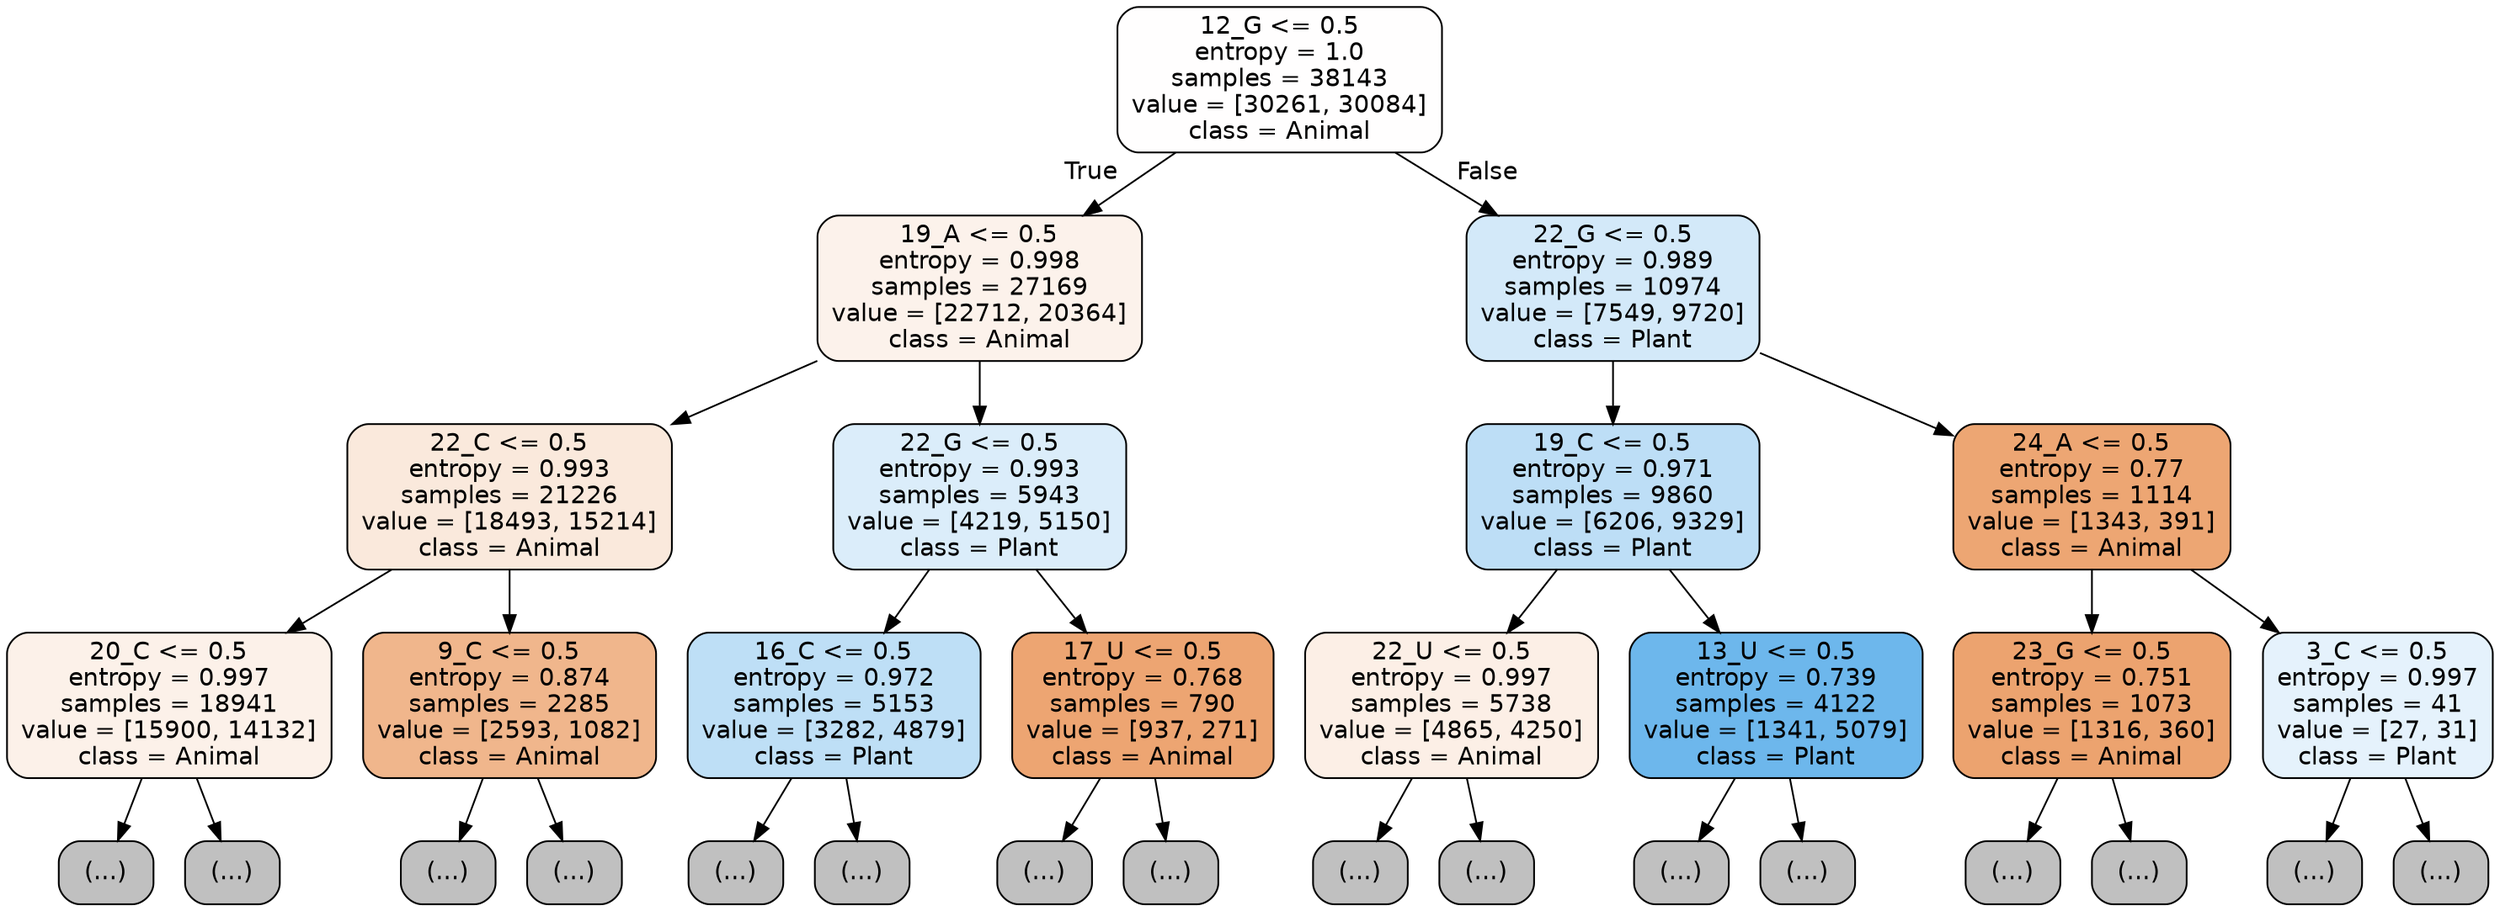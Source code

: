 digraph Tree {
node [shape=box, style="filled, rounded", color="black", fontname="helvetica"] ;
edge [fontname="helvetica"] ;
0 [label="12_G <= 0.5\nentropy = 1.0\nsamples = 38143\nvalue = [30261, 30084]\nclass = Animal", fillcolor="#fffefe"] ;
1 [label="19_A <= 0.5\nentropy = 0.998\nsamples = 27169\nvalue = [22712, 20364]\nclass = Animal", fillcolor="#fcf2eb"] ;
0 -> 1 [labeldistance=2.5, labelangle=45, headlabel="True"] ;
2 [label="22_C <= 0.5\nentropy = 0.993\nsamples = 21226\nvalue = [18493, 15214]\nclass = Animal", fillcolor="#fae9dc"] ;
1 -> 2 ;
3 [label="20_C <= 0.5\nentropy = 0.997\nsamples = 18941\nvalue = [15900, 14132]\nclass = Animal", fillcolor="#fcf1e9"] ;
2 -> 3 ;
4 [label="(...)", fillcolor="#C0C0C0"] ;
3 -> 4 ;
6481 [label="(...)", fillcolor="#C0C0C0"] ;
3 -> 6481 ;
8452 [label="9_C <= 0.5\nentropy = 0.874\nsamples = 2285\nvalue = [2593, 1082]\nclass = Animal", fillcolor="#f0b68c"] ;
2 -> 8452 ;
8453 [label="(...)", fillcolor="#C0C0C0"] ;
8452 -> 8453 ;
9310 [label="(...)", fillcolor="#C0C0C0"] ;
8452 -> 9310 ;
9571 [label="22_G <= 0.5\nentropy = 0.993\nsamples = 5943\nvalue = [4219, 5150]\nclass = Plant", fillcolor="#dbedfa"] ;
1 -> 9571 ;
9572 [label="16_C <= 0.5\nentropy = 0.972\nsamples = 5153\nvalue = [3282, 4879]\nclass = Plant", fillcolor="#bedff6"] ;
9571 -> 9572 ;
9573 [label="(...)", fillcolor="#C0C0C0"] ;
9572 -> 9573 ;
11552 [label="(...)", fillcolor="#C0C0C0"] ;
9572 -> 11552 ;
12125 [label="17_U <= 0.5\nentropy = 0.768\nsamples = 790\nvalue = [937, 271]\nclass = Animal", fillcolor="#eda572"] ;
9571 -> 12125 ;
12126 [label="(...)", fillcolor="#C0C0C0"] ;
12125 -> 12126 ;
12407 [label="(...)", fillcolor="#C0C0C0"] ;
12125 -> 12407 ;
12470 [label="22_G <= 0.5\nentropy = 0.989\nsamples = 10974\nvalue = [7549, 9720]\nclass = Plant", fillcolor="#d3e9f9"] ;
0 -> 12470 [labeldistance=2.5, labelangle=-45, headlabel="False"] ;
12471 [label="19_C <= 0.5\nentropy = 0.971\nsamples = 9860\nvalue = [6206, 9329]\nclass = Plant", fillcolor="#bddef6"] ;
12470 -> 12471 ;
12472 [label="22_U <= 0.5\nentropy = 0.997\nsamples = 5738\nvalue = [4865, 4250]\nclass = Animal", fillcolor="#fcefe6"] ;
12471 -> 12472 ;
12473 [label="(...)", fillcolor="#C0C0C0"] ;
12472 -> 12473 ;
15030 [label="(...)", fillcolor="#C0C0C0"] ;
12472 -> 15030 ;
15417 [label="13_U <= 0.5\nentropy = 0.739\nsamples = 4122\nvalue = [1341, 5079]\nclass = Plant", fillcolor="#6db7ec"] ;
12471 -> 15417 ;
15418 [label="(...)", fillcolor="#C0C0C0"] ;
15417 -> 15418 ;
16185 [label="(...)", fillcolor="#C0C0C0"] ;
15417 -> 16185 ;
16442 [label="24_A <= 0.5\nentropy = 0.77\nsamples = 1114\nvalue = [1343, 391]\nclass = Animal", fillcolor="#eda673"] ;
12470 -> 16442 ;
16443 [label="23_G <= 0.5\nentropy = 0.751\nsamples = 1073\nvalue = [1316, 360]\nclass = Animal", fillcolor="#eca36f"] ;
16442 -> 16443 ;
16444 [label="(...)", fillcolor="#C0C0C0"] ;
16443 -> 16444 ;
16879 [label="(...)", fillcolor="#C0C0C0"] ;
16443 -> 16879 ;
16932 [label="3_C <= 0.5\nentropy = 0.997\nsamples = 41\nvalue = [27, 31]\nclass = Plant", fillcolor="#e5f2fc"] ;
16442 -> 16932 ;
16933 [label="(...)", fillcolor="#C0C0C0"] ;
16932 -> 16933 ;
16958 [label="(...)", fillcolor="#C0C0C0"] ;
16932 -> 16958 ;
}